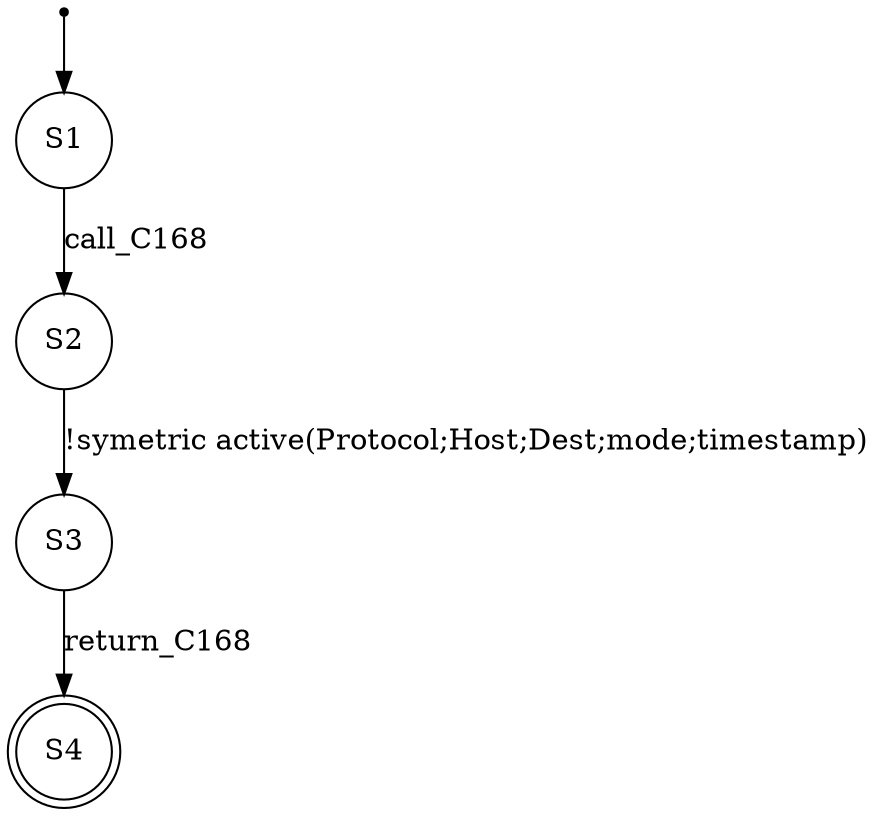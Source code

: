 digraph LTS {
S00[shape=point]
S1[label=S1,shape=circle];
S2[label=S2,shape=circle];
S3[label=S3,shape=circle];
S4[label=S4,shape=doublecircle];
S00 -> S1
S1 -> S2[label ="call_C168"];
S2 -> S3[label ="!symetric active(Protocol;Host;Dest;mode;timestamp)"];
S3 -> S4[label ="return_C168"];
}
